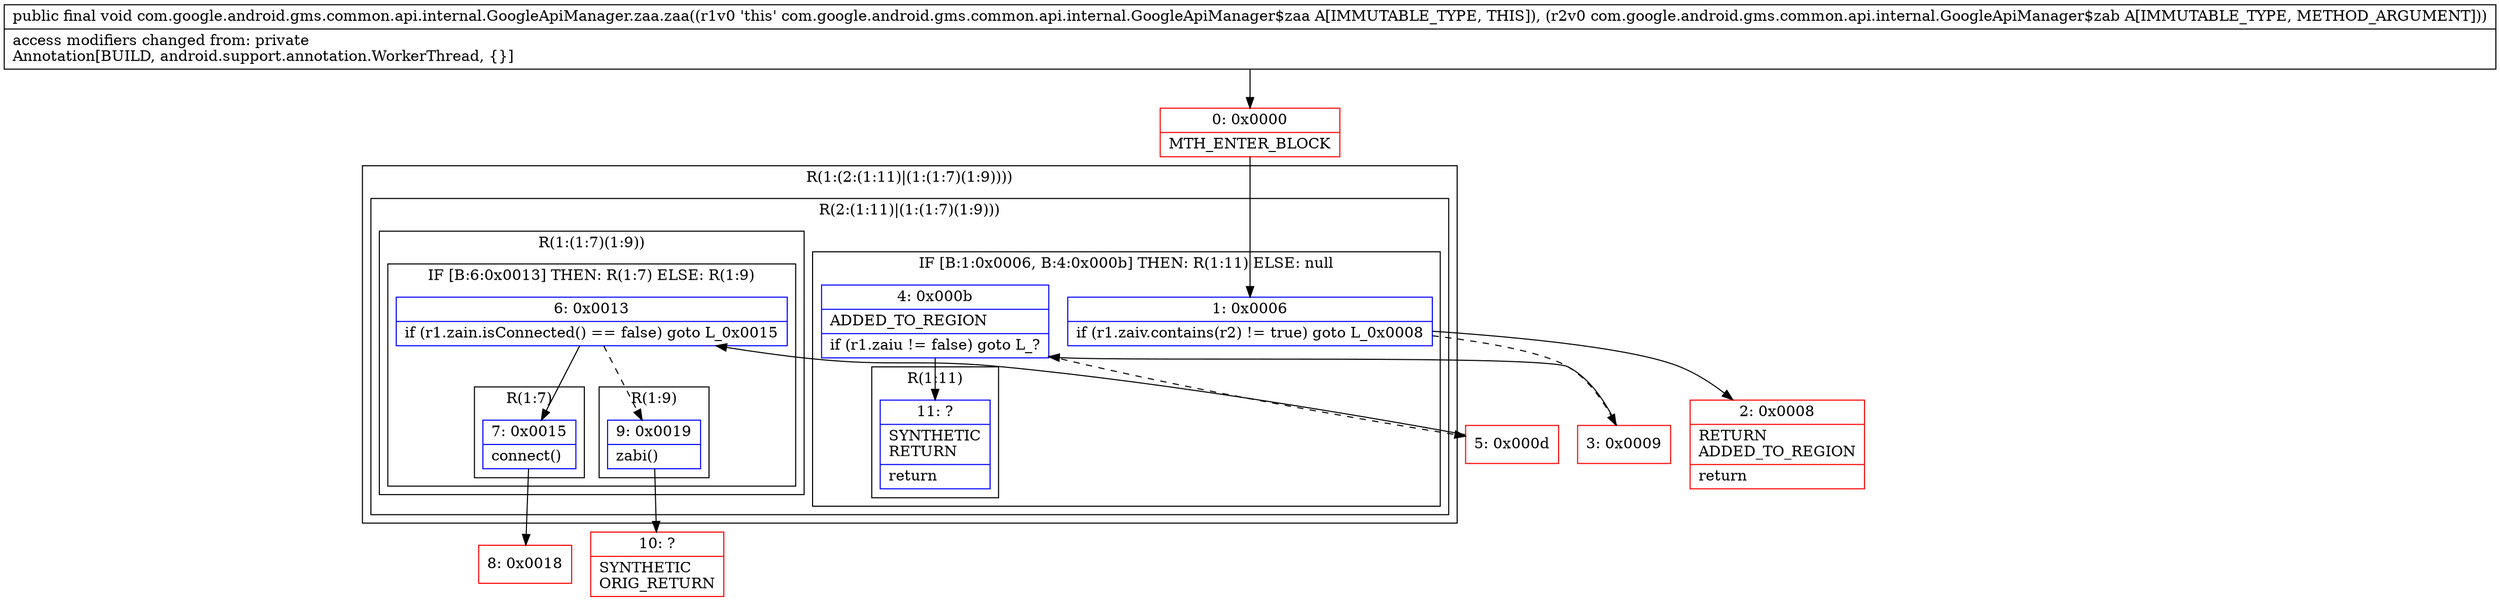 digraph "CFG forcom.google.android.gms.common.api.internal.GoogleApiManager.zaa.zaa(Lcom\/google\/android\/gms\/common\/api\/internal\/GoogleApiManager$zab;)V" {
subgraph cluster_Region_937591511 {
label = "R(1:(2:(1:11)|(1:(1:7)(1:9))))";
node [shape=record,color=blue];
subgraph cluster_Region_662517960 {
label = "R(2:(1:11)|(1:(1:7)(1:9)))";
node [shape=record,color=blue];
subgraph cluster_IfRegion_242884391 {
label = "IF [B:1:0x0006, B:4:0x000b] THEN: R(1:11) ELSE: null";
node [shape=record,color=blue];
Node_1 [shape=record,label="{1\:\ 0x0006|if (r1.zaiv.contains(r2) != true) goto L_0x0008\l}"];
Node_4 [shape=record,label="{4\:\ 0x000b|ADDED_TO_REGION\l|if (r1.zaiu != false) goto L_?\l}"];
subgraph cluster_Region_1063185574 {
label = "R(1:11)";
node [shape=record,color=blue];
Node_11 [shape=record,label="{11\:\ ?|SYNTHETIC\lRETURN\l|return\l}"];
}
}
subgraph cluster_Region_470365600 {
label = "R(1:(1:7)(1:9))";
node [shape=record,color=blue];
subgraph cluster_IfRegion_1392309649 {
label = "IF [B:6:0x0013] THEN: R(1:7) ELSE: R(1:9)";
node [shape=record,color=blue];
Node_6 [shape=record,label="{6\:\ 0x0013|if (r1.zain.isConnected() == false) goto L_0x0015\l}"];
subgraph cluster_Region_203512782 {
label = "R(1:7)";
node [shape=record,color=blue];
Node_7 [shape=record,label="{7\:\ 0x0015|connect()\l}"];
}
subgraph cluster_Region_1146273072 {
label = "R(1:9)";
node [shape=record,color=blue];
Node_9 [shape=record,label="{9\:\ 0x0019|zabi()\l}"];
}
}
}
}
}
Node_0 [shape=record,color=red,label="{0\:\ 0x0000|MTH_ENTER_BLOCK\l}"];
Node_2 [shape=record,color=red,label="{2\:\ 0x0008|RETURN\lADDED_TO_REGION\l|return\l}"];
Node_3 [shape=record,color=red,label="{3\:\ 0x0009}"];
Node_5 [shape=record,color=red,label="{5\:\ 0x000d}"];
Node_8 [shape=record,color=red,label="{8\:\ 0x0018}"];
Node_10 [shape=record,color=red,label="{10\:\ ?|SYNTHETIC\lORIG_RETURN\l}"];
MethodNode[shape=record,label="{public final void com.google.android.gms.common.api.internal.GoogleApiManager.zaa.zaa((r1v0 'this' com.google.android.gms.common.api.internal.GoogleApiManager$zaa A[IMMUTABLE_TYPE, THIS]), (r2v0 com.google.android.gms.common.api.internal.GoogleApiManager$zab A[IMMUTABLE_TYPE, METHOD_ARGUMENT]))  | access modifiers changed from: private\lAnnotation[BUILD, android.support.annotation.WorkerThread, \{\}]\l}"];
MethodNode -> Node_0;
Node_1 -> Node_2;
Node_1 -> Node_3[style=dashed];
Node_4 -> Node_5[style=dashed];
Node_4 -> Node_11;
Node_6 -> Node_7;
Node_6 -> Node_9[style=dashed];
Node_7 -> Node_8;
Node_9 -> Node_10;
Node_0 -> Node_1;
Node_3 -> Node_4;
Node_5 -> Node_6;
}

